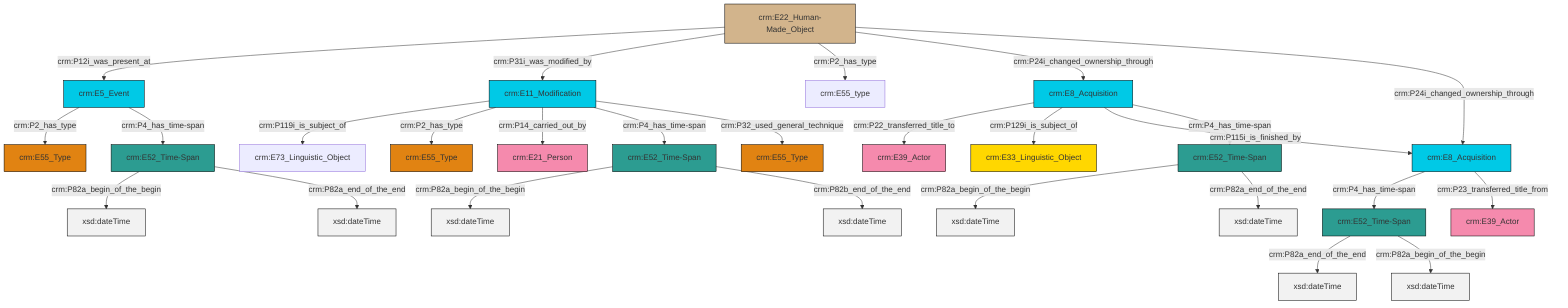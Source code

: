 graph TD
classDef Literal fill:#f2f2f2,stroke:#000000;
classDef CRM_Entity fill:#FFFFFF,stroke:#000000;
classDef Temporal_Entity fill:#00C9E6, stroke:#000000;
classDef Type fill:#E18312, stroke:#000000;
classDef Time-Span fill:#2C9C91, stroke:#000000;
classDef Appellation fill:#FFEB7F, stroke:#000000;
classDef Place fill:#008836, stroke:#000000;
classDef Persistent_Item fill:#B266B2, stroke:#000000;
classDef Conceptual_Object fill:#FFD700, stroke:#000000;
classDef Physical_Thing fill:#D2B48C, stroke:#000000;
classDef Actor fill:#f58aad, stroke:#000000;
classDef PC_Classes fill:#4ce600, stroke:#000000;
classDef Multi fill:#cccccc,stroke:#000000;

0["crm:E8_Acquisition"]:::Temporal_Entity -->|crm:P22_transferred_title_to| 1["crm:E39_Actor"]:::Actor
4["crm:E22_Human-Made_Object"]:::Physical_Thing -->|crm:P12i_was_present_at| 2["crm:E5_Event"]:::Temporal_Entity
4["crm:E22_Human-Made_Object"]:::Physical_Thing -->|crm:P31i_was_modified_by| 5["crm:E11_Modification"]:::Temporal_Entity
5["crm:E11_Modification"]:::Temporal_Entity -->|crm:P119i_is_subject_of| 6["crm:E73_Linguistic_Object"]:::Default
4["crm:E22_Human-Made_Object"]:::Physical_Thing -->|crm:P2_has_type| 11["crm:E55_type"]:::Default
5["crm:E11_Modification"]:::Temporal_Entity -->|crm:P2_has_type| 15["crm:E55_Type"]:::Type
0["crm:E8_Acquisition"]:::Temporal_Entity -->|crm:P129i_is_subject_of| 17["crm:E33_Linguistic_Object"]:::Conceptual_Object
5["crm:E11_Modification"]:::Temporal_Entity -->|crm:P14_carried_out_by| 13["crm:E21_Person"]:::Actor
18["crm:E52_Time-Span"]:::Time-Span -->|crm:P82a_begin_of_the_begin| 19[xsd:dateTime]:::Literal
2["crm:E5_Event"]:::Temporal_Entity -->|crm:P2_has_type| 23["crm:E55_Type"]:::Type
7["crm:E52_Time-Span"]:::Time-Span -->|crm:P82a_begin_of_the_begin| 24[xsd:dateTime]:::Literal
9["crm:E52_Time-Span"]:::Time-Span -->|crm:P82a_end_of_the_end| 25[xsd:dateTime]:::Literal
27["crm:E8_Acquisition"]:::Temporal_Entity -->|crm:P4_has_time-span| 9["crm:E52_Time-Span"]:::Time-Span
20["crm:E52_Time-Span"]:::Time-Span -->|crm:P82a_begin_of_the_begin| 28[xsd:dateTime]:::Literal
9["crm:E52_Time-Span"]:::Time-Span -->|crm:P82a_begin_of_the_begin| 31[xsd:dateTime]:::Literal
4["crm:E22_Human-Made_Object"]:::Physical_Thing -->|crm:P24i_changed_ownership_through| 0["crm:E8_Acquisition"]:::Temporal_Entity
0["crm:E8_Acquisition"]:::Temporal_Entity -->|crm:P115i_is_finished_by| 27["crm:E8_Acquisition"]:::Temporal_Entity
5["crm:E11_Modification"]:::Temporal_Entity -->|crm:P4_has_time-span| 7["crm:E52_Time-Span"]:::Time-Span
20["crm:E52_Time-Span"]:::Time-Span -->|crm:P82a_end_of_the_end| 35[xsd:dateTime]:::Literal
27["crm:E8_Acquisition"]:::Temporal_Entity -->|crm:P23_transferred_title_from| 32["crm:E39_Actor"]:::Actor
18["crm:E52_Time-Span"]:::Time-Span -->|crm:P82a_end_of_the_end| 37[xsd:dateTime]:::Literal
4["crm:E22_Human-Made_Object"]:::Physical_Thing -->|crm:P24i_changed_ownership_through| 27["crm:E8_Acquisition"]:::Temporal_Entity
2["crm:E5_Event"]:::Temporal_Entity -->|crm:P4_has_time-span| 18["crm:E52_Time-Span"]:::Time-Span
0["crm:E8_Acquisition"]:::Temporal_Entity -->|crm:P4_has_time-span| 20["crm:E52_Time-Span"]:::Time-Span
7["crm:E52_Time-Span"]:::Time-Span -->|crm:P82b_end_of_the_end| 43[xsd:dateTime]:::Literal
5["crm:E11_Modification"]:::Temporal_Entity -->|crm:P32_used_general_technique| 29["crm:E55_Type"]:::Type